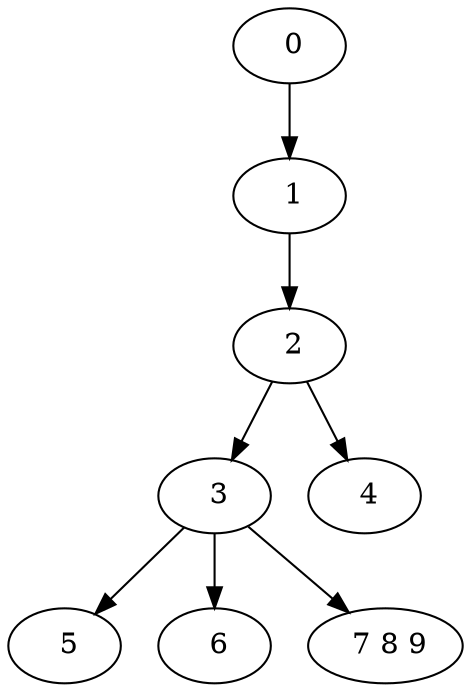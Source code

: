 digraph mytree {
" 0" -> " 1";
" 1" -> " 2";
" 2" -> " 3";
" 2" -> " 4";
" 3" -> " 5";
" 3" -> " 6";
" 3" -> " 7 8 9";
" 4";
" 5";
" 6";
" 7 8 9";
}
